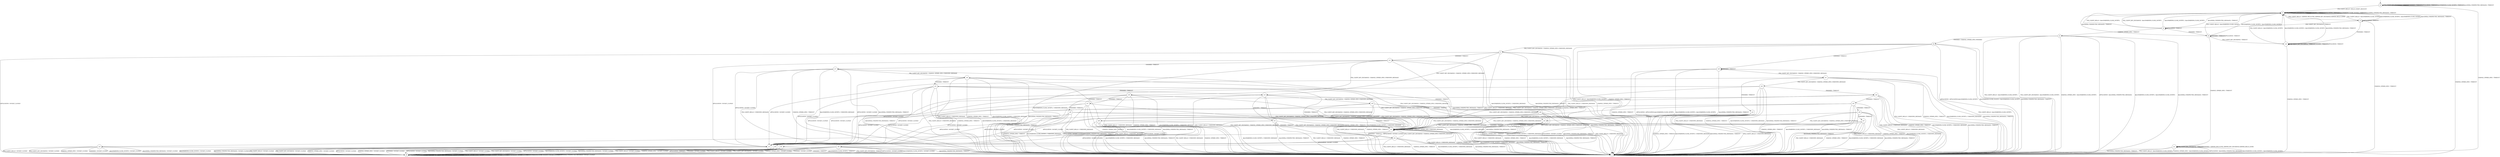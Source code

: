 digraph g {

	s0 [shape="circle" label="s0"];
	s1 [shape="circle" label="s1"];
	s2 [shape="circle" label="s2"];
	s3 [shape="circle" label="s3"];
	s4 [shape="circle" label="s4"];
	s5 [shape="circle" label="s5"];
	s6 [shape="circle" label="s6"];
	s7 [shape="circle" label="s7"];
	s8 [shape="circle" label="s8"];
	s9 [shape="circle" label="s9"];
	s10 [shape="circle" label="s10"];
	s11 [shape="circle" label="s11"];
	s12 [shape="circle" label="s12"];
	s13 [shape="circle" label="s13"];
	s14 [shape="circle" label="s14"];
	s15 [shape="circle" label="s15"];
	s16 [shape="circle" label="s16"];
	s17 [shape="circle" label="s17"];
	s18 [shape="circle" label="s18"];
	s19 [shape="circle" label="s19"];
	s20 [shape="circle" label="s20"];
	s21 [shape="circle" label="s21"];
	s22 [shape="circle" label="s22"];
	s23 [shape="circle" label="s23"];
	s24 [shape="circle" label="s24"];
	s25 [shape="circle" label="s25"];
	s26 [shape="circle" label="s26"];
	s27 [shape="circle" label="s27"];
	s28 [shape="circle" label="s28"];
	s29 [shape="circle" label="s29"];
	s30 [shape="circle" label="s30"];
	s31 [shape="circle" label="s31"];
	s32 [shape="circle" label="s32"];
	s33 [shape="circle" label="s33"];
	s34 [shape="circle" label="s34"];
	s35 [shape="circle" label="s35"];
	s36 [shape="circle" label="s36"];
	s37 [shape="circle" label="s37"];
	s38 [shape="circle" label="s38"];
	s39 [shape="circle" label="s39"];
	s0 -> s1 [label="PSK_CLIENT_HELLO / HELLO_VERIFY_REQUEST"];
	s0 -> s0 [label="PSK_CLIENT_KEY_EXCHANGE / TIMEOUT"];
	s0 -> s2 [label="CHANGE_CIPHER_SPEC / TIMEOUT"];
	s0 -> s0 [label="FINISHED / TIMEOUT"];
	s0 -> s0 [label="APPLICATION / TIMEOUT"];
	s0 -> s0 [label="Alert(WARNING,CLOSE_NOTIFY) / TIMEOUT"];
	s0 -> s0 [label="Alert(FATAL,UNEXPECTED_MESSAGE) / TIMEOUT"];
	s1 -> s3 [label="PSK_CLIENT_HELLO / SERVER_HELLO,PSK_SERVER_KEY_EXCHANGE,SERVER_HELLO_DONE"];
	s1 -> s1 [label="PSK_CLIENT_KEY_EXCHANGE / TIMEOUT"];
	s1 -> s2 [label="CHANGE_CIPHER_SPEC / TIMEOUT"];
	s1 -> s1 [label="FINISHED / TIMEOUT"];
	s1 -> s1 [label="APPLICATION / TIMEOUT"];
	s1 -> s1 [label="Alert(WARNING,CLOSE_NOTIFY) / TIMEOUT"];
	s1 -> s1 [label="Alert(FATAL,UNEXPECTED_MESSAGE) / TIMEOUT"];
	s2 -> s2 [label="PSK_CLIENT_HELLO / TIMEOUT"];
	s2 -> s2 [label="PSK_CLIENT_KEY_EXCHANGE / TIMEOUT"];
	s2 -> s2 [label="CHANGE_CIPHER_SPEC / TIMEOUT"];
	s2 -> s2 [label="FINISHED / TIMEOUT"];
	s2 -> s2 [label="APPLICATION / TIMEOUT"];
	s2 -> s2 [label="Alert(WARNING,CLOSE_NOTIFY) / TIMEOUT"];
	s2 -> s2 [label="Alert(FATAL,UNEXPECTED_MESSAGE) / TIMEOUT"];
	s3 -> s1 [label="PSK_CLIENT_HELLO / Alert(WARNING,CLOSE_NOTIFY)"];
	s3 -> s4 [label="PSK_CLIENT_KEY_EXCHANGE / TIMEOUT"];
	s3 -> s2 [label="CHANGE_CIPHER_SPEC / TIMEOUT"];
	s3 -> s10 [label="FINISHED / TIMEOUT"];
	s3 -> s3 [label="APPLICATION / TIMEOUT"];
	s3 -> s1 [label="Alert(WARNING,CLOSE_NOTIFY) / Alert(WARNING,CLOSE_NOTIFY)"];
	s3 -> s1 [label="Alert(FATAL,UNEXPECTED_MESSAGE) / TIMEOUT"];
	s4 -> s1 [label="PSK_CLIENT_HELLO / Alert(WARNING,CLOSE_NOTIFY)"];
	s4 -> s1 [label="PSK_CLIENT_KEY_EXCHANGE / Alert(WARNING,CLOSE_NOTIFY)"];
	s4 -> s5 [label="CHANGE_CIPHER_SPEC / TIMEOUT"];
	s4 -> s9 [label="FINISHED / TIMEOUT"];
	s4 -> s4 [label="APPLICATION / TIMEOUT"];
	s4 -> s1 [label="Alert(WARNING,CLOSE_NOTIFY) / Alert(WARNING,CLOSE_NOTIFY)"];
	s4 -> s1 [label="Alert(FATAL,UNEXPECTED_MESSAGE) / TIMEOUT"];
	s5 -> s2 [label="PSK_CLIENT_HELLO / Alert(WARNING,CLOSE_NOTIFY)"];
	s5 -> s2 [label="PSK_CLIENT_KEY_EXCHANGE / Alert(WARNING,CLOSE_NOTIFY)"];
	s5 -> s2 [label="CHANGE_CIPHER_SPEC / Alert(WARNING,CLOSE_NOTIFY)"];
	s5 -> s6 [label="FINISHED / CHANGE_CIPHER_SPEC,FINISHED"];
	s5 -> s2 [label="APPLICATION / Alert(FATAL,UNEXPECTED_MESSAGE)"];
	s5 -> s2 [label="Alert(WARNING,CLOSE_NOTIFY) / Alert(WARNING,CLOSE_NOTIFY)"];
	s5 -> s2 [label="Alert(FATAL,UNEXPECTED_MESSAGE) / TIMEOUT"];
	s6 -> s2 [label="PSK_CLIENT_HELLO / Alert(WARNING,CLOSE_NOTIFY)"];
	s6 -> s7 [label="PSK_CLIENT_KEY_EXCHANGE / CHANGE_CIPHER_SPEC,UNKNOWN_MESSAGE"];
	s6 -> s2 [label="CHANGE_CIPHER_SPEC / TIMEOUT"];
	s6 -> s20 [label="FINISHED / TIMEOUT"];
	s6 -> s2 [label="APPLICATION / APPLICATION,Alert(WARNING,CLOSE_NOTIFY)"];
	s6 -> s2 [label="Alert(WARNING,CLOSE_NOTIFY) / Alert(WARNING,CLOSE_NOTIFY)"];
	s6 -> s2 [label="Alert(FATAL,UNEXPECTED_MESSAGE) / TIMEOUT"];
	s7 -> s2 [label="PSK_CLIENT_HELLO / UNKNOWN_MESSAGE"];
	s7 -> s14 [label="PSK_CLIENT_KEY_EXCHANGE / CHANGE_CIPHER_SPEC,UNKNOWN_MESSAGE"];
	s7 -> s2 [label="CHANGE_CIPHER_SPEC / TIMEOUT"];
	s7 -> s12 [label="FINISHED / TIMEOUT"];
	s7 -> s8 [label="APPLICATION / SOCKET_CLOSED"];
	s7 -> s2 [label="Alert(WARNING,CLOSE_NOTIFY) / UNKNOWN_MESSAGE"];
	s7 -> s2 [label="Alert(FATAL,UNEXPECTED_MESSAGE) / TIMEOUT"];
	s8 -> s8 [label="PSK_CLIENT_HELLO / SOCKET_CLOSED"];
	s8 -> s8 [label="PSK_CLIENT_KEY_EXCHANGE / SOCKET_CLOSED"];
	s8 -> s8 [label="CHANGE_CIPHER_SPEC / SOCKET_CLOSED"];
	s8 -> s8 [label="FINISHED / SOCKET_CLOSED"];
	s8 -> s8 [label="APPLICATION / SOCKET_CLOSED"];
	s8 -> s8 [label="Alert(WARNING,CLOSE_NOTIFY) / SOCKET_CLOSED"];
	s8 -> s8 [label="Alert(FATAL,UNEXPECTED_MESSAGE) / SOCKET_CLOSED"];
	s9 -> s1 [label="PSK_CLIENT_HELLO / Alert(WARNING,CLOSE_NOTIFY)"];
	s9 -> s10 [label="PSK_CLIENT_KEY_EXCHANGE / TIMEOUT"];
	s9 -> s11 [label="CHANGE_CIPHER_SPEC / TIMEOUT"];
	s9 -> s9 [label="FINISHED / TIMEOUT"];
	s9 -> s9 [label="APPLICATION / TIMEOUT"];
	s9 -> s1 [label="Alert(WARNING,CLOSE_NOTIFY) / Alert(WARNING,CLOSE_NOTIFY)"];
	s9 -> s1 [label="Alert(FATAL,UNEXPECTED_MESSAGE) / TIMEOUT"];
	s10 -> s1 [label="PSK_CLIENT_HELLO / Alert(WARNING,CLOSE_NOTIFY)"];
	s10 -> s10 [label="PSK_CLIENT_KEY_EXCHANGE / TIMEOUT"];
	s10 -> s2 [label="CHANGE_CIPHER_SPEC / TIMEOUT"];
	s10 -> s10 [label="FINISHED / TIMEOUT"];
	s10 -> s10 [label="APPLICATION / TIMEOUT"];
	s10 -> s1 [label="Alert(WARNING,CLOSE_NOTIFY) / Alert(WARNING,CLOSE_NOTIFY)"];
	s10 -> s1 [label="Alert(FATAL,UNEXPECTED_MESSAGE) / TIMEOUT"];
	s11 -> s2 [label="PSK_CLIENT_HELLO / Alert(WARNING,CLOSE_NOTIFY)"];
	s11 -> s11 [label="PSK_CLIENT_KEY_EXCHANGE / TIMEOUT"];
	s11 -> s2 [label="CHANGE_CIPHER_SPEC / Alert(WARNING,CLOSE_NOTIFY)"];
	s11 -> s11 [label="FINISHED / SERVER_HELLO,PSK_SERVER_KEY_EXCHANGE,SERVER_HELLO_DONE"];
	s11 -> s2 [label="APPLICATION / Alert(FATAL,UNEXPECTED_MESSAGE)"];
	s11 -> s2 [label="Alert(WARNING,CLOSE_NOTIFY) / Alert(WARNING,CLOSE_NOTIFY)"];
	s11 -> s2 [label="Alert(FATAL,UNEXPECTED_MESSAGE) / TIMEOUT"];
	s12 -> s2 [label="PSK_CLIENT_HELLO / UNKNOWN_MESSAGE"];
	s12 -> s26 [label="PSK_CLIENT_KEY_EXCHANGE / CHANGE_CIPHER_SPEC,UNKNOWN_MESSAGE"];
	s12 -> s2 [label="CHANGE_CIPHER_SPEC / TIMEOUT"];
	s12 -> s17 [label="FINISHED / TIMEOUT"];
	s12 -> s13 [label="APPLICATION / SOCKET_CLOSED"];
	s12 -> s2 [label="Alert(WARNING,CLOSE_NOTIFY) / UNKNOWN_MESSAGE"];
	s12 -> s2 [label="Alert(FATAL,UNEXPECTED_MESSAGE) / TIMEOUT"];
	s13 -> s8 [label="PSK_CLIENT_HELLO / SOCKET_CLOSED"];
	s13 -> s8 [label="PSK_CLIENT_KEY_EXCHANGE / SOCKET_CLOSED"];
	s13 -> s8 [label="CHANGE_CIPHER_SPEC / SOCKET_CLOSED"];
	s13 -> s2 [label="FINISHED / TIMEOUT"];
	s13 -> s8 [label="APPLICATION / SOCKET_CLOSED"];
	s13 -> s8 [label="Alert(WARNING,CLOSE_NOTIFY) / SOCKET_CLOSED"];
	s13 -> s8 [label="Alert(FATAL,UNEXPECTED_MESSAGE) / SOCKET_CLOSED"];
	s14 -> s2 [label="PSK_CLIENT_HELLO / UNKNOWN_MESSAGE"];
	s14 -> s29 [label="PSK_CLIENT_KEY_EXCHANGE / CHANGE_CIPHER_SPEC,UNKNOWN_MESSAGE"];
	s14 -> s2 [label="CHANGE_CIPHER_SPEC / TIMEOUT"];
	s14 -> s15 [label="FINISHED / TIMEOUT"];
	s14 -> s13 [label="APPLICATION / SOCKET_CLOSED"];
	s14 -> s2 [label="Alert(WARNING,CLOSE_NOTIFY) / UNKNOWN_MESSAGE"];
	s14 -> s2 [label="Alert(FATAL,UNEXPECTED_MESSAGE) / TIMEOUT"];
	s15 -> s2 [label="PSK_CLIENT_HELLO / UNKNOWN_MESSAGE"];
	s15 -> s31 [label="PSK_CLIENT_KEY_EXCHANGE / CHANGE_CIPHER_SPEC,UNKNOWN_MESSAGE"];
	s15 -> s2 [label="CHANGE_CIPHER_SPEC / TIMEOUT"];
	s15 -> s31 [label="FINISHED / TIMEOUT"];
	s15 -> s16 [label="APPLICATION / SOCKET_CLOSED"];
	s15 -> s2 [label="Alert(WARNING,CLOSE_NOTIFY) / UNKNOWN_MESSAGE"];
	s15 -> s2 [label="Alert(FATAL,UNEXPECTED_MESSAGE) / TIMEOUT"];
	s16 -> s8 [label="PSK_CLIENT_HELLO / SOCKET_CLOSED"];
	s16 -> s8 [label="PSK_CLIENT_KEY_EXCHANGE / SOCKET_CLOSED"];
	s16 -> s8 [label="CHANGE_CIPHER_SPEC / SOCKET_CLOSED"];
	s16 -> s8 [label="FINISHED / SOCKET_CLOSED"];
	s16 -> s2 [label="APPLICATION / TIMEOUT"];
	s16 -> s8 [label="Alert(WARNING,CLOSE_NOTIFY) / SOCKET_CLOSED"];
	s16 -> s8 [label="Alert(FATAL,UNEXPECTED_MESSAGE) / SOCKET_CLOSED"];
	s17 -> s2 [label="PSK_CLIENT_HELLO / UNKNOWN_MESSAGE"];
	s17 -> s18 [label="PSK_CLIENT_KEY_EXCHANGE / CHANGE_CIPHER_SPEC,UNKNOWN_MESSAGE"];
	s17 -> s2 [label="CHANGE_CIPHER_SPEC / TIMEOUT"];
	s17 -> s31 [label="FINISHED / TIMEOUT"];
	s17 -> s13 [label="APPLICATION / SOCKET_CLOSED"];
	s17 -> s2 [label="Alert(WARNING,CLOSE_NOTIFY) / UNKNOWN_MESSAGE"];
	s17 -> s2 [label="Alert(FATAL,UNEXPECTED_MESSAGE) / TIMEOUT"];
	s18 -> s2 [label="PSK_CLIENT_HELLO / UNKNOWN_MESSAGE"];
	s18 -> s31 [label="PSK_CLIENT_KEY_EXCHANGE / CHANGE_CIPHER_SPEC,UNKNOWN_MESSAGE"];
	s18 -> s2 [label="CHANGE_CIPHER_SPEC / TIMEOUT"];
	s18 -> s25 [label="FINISHED / TIMEOUT"];
	s18 -> s19 [label="APPLICATION / SOCKET_CLOSED"];
	s18 -> s2 [label="Alert(WARNING,CLOSE_NOTIFY) / UNKNOWN_MESSAGE"];
	s18 -> s2 [label="Alert(FATAL,UNEXPECTED_MESSAGE) / TIMEOUT"];
	s19 -> s8 [label="PSK_CLIENT_HELLO / SOCKET_CLOSED"];
	s19 -> s8 [label="PSK_CLIENT_KEY_EXCHANGE / SOCKET_CLOSED"];
	s19 -> s8 [label="CHANGE_CIPHER_SPEC / SOCKET_CLOSED"];
	s19 -> s8 [label="FINISHED / SOCKET_CLOSED"];
	s19 -> s8 [label="APPLICATION / SOCKET_CLOSED"];
	s19 -> s2 [label="Alert(WARNING,CLOSE_NOTIFY) / TIMEOUT"];
	s19 -> s8 [label="Alert(FATAL,UNEXPECTED_MESSAGE) / SOCKET_CLOSED"];
	s20 -> s2 [label="PSK_CLIENT_HELLO / Alert(WARNING,CLOSE_NOTIFY)"];
	s20 -> s21 [label="PSK_CLIENT_KEY_EXCHANGE / CHANGE_CIPHER_SPEC,UNKNOWN_MESSAGE"];
	s20 -> s2 [label="CHANGE_CIPHER_SPEC / TIMEOUT"];
	s20 -> s20 [label="FINISHED / TIMEOUT"];
	s20 -> s2 [label="APPLICATION / APPLICATION,Alert(WARNING,CLOSE_NOTIFY)"];
	s20 -> s2 [label="Alert(WARNING,CLOSE_NOTIFY) / Alert(WARNING,CLOSE_NOTIFY)"];
	s20 -> s2 [label="Alert(FATAL,UNEXPECTED_MESSAGE) / TIMEOUT"];
	s21 -> s2 [label="PSK_CLIENT_HELLO / UNKNOWN_MESSAGE"];
	s21 -> s33 [label="PSK_CLIENT_KEY_EXCHANGE / CHANGE_CIPHER_SPEC,UNKNOWN_MESSAGE"];
	s21 -> s2 [label="CHANGE_CIPHER_SPEC / TIMEOUT"];
	s21 -> s22 [label="FINISHED / TIMEOUT"];
	s21 -> s13 [label="APPLICATION / SOCKET_CLOSED"];
	s21 -> s2 [label="Alert(WARNING,CLOSE_NOTIFY) / UNKNOWN_MESSAGE"];
	s21 -> s2 [label="Alert(FATAL,UNEXPECTED_MESSAGE) / TIMEOUT"];
	s22 -> s2 [label="PSK_CLIENT_HELLO / UNKNOWN_MESSAGE"];
	s22 -> s31 [label="PSK_CLIENT_KEY_EXCHANGE / CHANGE_CIPHER_SPEC,UNKNOWN_MESSAGE"];
	s22 -> s2 [label="CHANGE_CIPHER_SPEC / TIMEOUT"];
	s22 -> s23 [label="FINISHED / TIMEOUT"];
	s22 -> s19 [label="APPLICATION / SOCKET_CLOSED"];
	s22 -> s2 [label="Alert(WARNING,CLOSE_NOTIFY) / UNKNOWN_MESSAGE"];
	s22 -> s2 [label="Alert(FATAL,UNEXPECTED_MESSAGE) / TIMEOUT"];
	s23 -> s2 [label="PSK_CLIENT_HELLO / UNKNOWN_MESSAGE"];
	s23 -> s31 [label="PSK_CLIENT_KEY_EXCHANGE / CHANGE_CIPHER_SPEC,UNKNOWN_MESSAGE"];
	s23 -> s2 [label="CHANGE_CIPHER_SPEC / TIMEOUT"];
	s23 -> s31 [label="FINISHED / TIMEOUT"];
	s23 -> s24 [label="APPLICATION / SOCKET_CLOSED"];
	s23 -> s2 [label="Alert(WARNING,CLOSE_NOTIFY) / UNKNOWN_MESSAGE"];
	s23 -> s2 [label="Alert(FATAL,UNEXPECTED_MESSAGE) / TIMEOUT"];
	s24 -> s8 [label="PSK_CLIENT_HELLO / SOCKET_CLOSED"];
	s24 -> s2 [label="PSK_CLIENT_KEY_EXCHANGE / TIMEOUT"];
	s24 -> s8 [label="CHANGE_CIPHER_SPEC / SOCKET_CLOSED"];
	s24 -> s8 [label="FINISHED / SOCKET_CLOSED"];
	s24 -> s8 [label="APPLICATION / SOCKET_CLOSED"];
	s24 -> s8 [label="Alert(WARNING,CLOSE_NOTIFY) / SOCKET_CLOSED"];
	s24 -> s8 [label="Alert(FATAL,UNEXPECTED_MESSAGE) / SOCKET_CLOSED"];
	s25 -> s2 [label="PSK_CLIENT_HELLO / UNKNOWN_MESSAGE"];
	s25 -> s31 [label="PSK_CLIENT_KEY_EXCHANGE / CHANGE_CIPHER_SPEC,UNKNOWN_MESSAGE"];
	s25 -> s2 [label="CHANGE_CIPHER_SPEC / TIMEOUT"];
	s25 -> s14 [label="FINISHED / TIMEOUT"];
	s25 -> s13 [label="APPLICATION / SOCKET_CLOSED"];
	s25 -> s2 [label="Alert(WARNING,CLOSE_NOTIFY) / UNKNOWN_MESSAGE"];
	s25 -> s2 [label="Alert(FATAL,UNEXPECTED_MESSAGE) / TIMEOUT"];
	s26 -> s2 [label="PSK_CLIENT_HELLO / UNKNOWN_MESSAGE"];
	s26 -> s31 [label="PSK_CLIENT_KEY_EXCHANGE / CHANGE_CIPHER_SPEC,UNKNOWN_MESSAGE"];
	s26 -> s2 [label="CHANGE_CIPHER_SPEC / TIMEOUT"];
	s26 -> s27 [label="FINISHED / TIMEOUT"];
	s26 -> s13 [label="APPLICATION / SOCKET_CLOSED"];
	s26 -> s2 [label="Alert(WARNING,CLOSE_NOTIFY) / UNKNOWN_MESSAGE"];
	s26 -> s2 [label="Alert(FATAL,UNEXPECTED_MESSAGE) / TIMEOUT"];
	s27 -> s2 [label="PSK_CLIENT_HELLO / UNKNOWN_MESSAGE"];
	s27 -> s31 [label="PSK_CLIENT_KEY_EXCHANGE / CHANGE_CIPHER_SPEC,UNKNOWN_MESSAGE"];
	s27 -> s2 [label="CHANGE_CIPHER_SPEC / TIMEOUT"];
	s27 -> s28 [label="FINISHED / TIMEOUT"];
	s27 -> s13 [label="APPLICATION / SOCKET_CLOSED"];
	s27 -> s2 [label="Alert(WARNING,CLOSE_NOTIFY) / UNKNOWN_MESSAGE"];
	s27 -> s2 [label="Alert(FATAL,UNEXPECTED_MESSAGE) / TIMEOUT"];
	s28 -> s2 [label="PSK_CLIENT_HELLO / UNKNOWN_MESSAGE"];
	s28 -> s23 [label="PSK_CLIENT_KEY_EXCHANGE / CHANGE_CIPHER_SPEC,UNKNOWN_MESSAGE"];
	s28 -> s2 [label="CHANGE_CIPHER_SPEC / TIMEOUT"];
	s28 -> s31 [label="FINISHED / TIMEOUT"];
	s28 -> s13 [label="APPLICATION / SOCKET_CLOSED"];
	s28 -> s2 [label="Alert(WARNING,CLOSE_NOTIFY) / UNKNOWN_MESSAGE"];
	s28 -> s2 [label="Alert(FATAL,UNEXPECTED_MESSAGE) / TIMEOUT"];
	s29 -> s2 [label="PSK_CLIENT_HELLO / UNKNOWN_MESSAGE"];
	s29 -> s31 [label="PSK_CLIENT_KEY_EXCHANGE / CHANGE_CIPHER_SPEC,UNKNOWN_MESSAGE"];
	s29 -> s2 [label="CHANGE_CIPHER_SPEC / TIMEOUT"];
	s29 -> s30 [label="FINISHED / TIMEOUT"];
	s29 -> s13 [label="APPLICATION / SOCKET_CLOSED"];
	s29 -> s2 [label="Alert(WARNING,CLOSE_NOTIFY) / UNKNOWN_MESSAGE"];
	s29 -> s2 [label="Alert(FATAL,UNEXPECTED_MESSAGE) / TIMEOUT"];
	s30 -> s2 [label="PSK_CLIENT_HELLO / UNKNOWN_MESSAGE"];
	s30 -> s31 [label="PSK_CLIENT_KEY_EXCHANGE / CHANGE_CIPHER_SPEC,UNKNOWN_MESSAGE"];
	s30 -> s2 [label="CHANGE_CIPHER_SPEC / TIMEOUT"];
	s30 -> s39 [label="FINISHED / TIMEOUT"];
	s30 -> s13 [label="APPLICATION / SOCKET_CLOSED"];
	s30 -> s2 [label="Alert(WARNING,CLOSE_NOTIFY) / UNKNOWN_MESSAGE"];
	s30 -> s2 [label="Alert(FATAL,UNEXPECTED_MESSAGE) / TIMEOUT"];
	s31 -> s2 [label="PSK_CLIENT_HELLO / UNKNOWN_MESSAGE"];
	s31 -> s31 [label="PSK_CLIENT_KEY_EXCHANGE / CHANGE_CIPHER_SPEC,UNKNOWN_MESSAGE"];
	s31 -> s2 [label="CHANGE_CIPHER_SPEC / TIMEOUT"];
	s31 -> s32 [label="FINISHED / TIMEOUT"];
	s31 -> s13 [label="APPLICATION / SOCKET_CLOSED"];
	s31 -> s2 [label="Alert(WARNING,CLOSE_NOTIFY) / UNKNOWN_MESSAGE"];
	s31 -> s2 [label="Alert(FATAL,UNEXPECTED_MESSAGE) / TIMEOUT"];
	s32 -> s2 [label="PSK_CLIENT_HELLO / UNKNOWN_MESSAGE"];
	s32 -> s31 [label="PSK_CLIENT_KEY_EXCHANGE / CHANGE_CIPHER_SPEC,UNKNOWN_MESSAGE"];
	s32 -> s2 [label="CHANGE_CIPHER_SPEC / TIMEOUT"];
	s32 -> s25 [label="FINISHED / TIMEOUT"];
	s32 -> s13 [label="APPLICATION / SOCKET_CLOSED"];
	s32 -> s2 [label="Alert(WARNING,CLOSE_NOTIFY) / UNKNOWN_MESSAGE"];
	s32 -> s2 [label="Alert(FATAL,UNEXPECTED_MESSAGE) / TIMEOUT"];
	s33 -> s2 [label="PSK_CLIENT_HELLO / UNKNOWN_MESSAGE"];
	s33 -> s31 [label="PSK_CLIENT_KEY_EXCHANGE / CHANGE_CIPHER_SPEC,UNKNOWN_MESSAGE"];
	s33 -> s2 [label="CHANGE_CIPHER_SPEC / TIMEOUT"];
	s33 -> s34 [label="FINISHED / TIMEOUT"];
	s33 -> s13 [label="APPLICATION / SOCKET_CLOSED"];
	s33 -> s2 [label="Alert(WARNING,CLOSE_NOTIFY) / UNKNOWN_MESSAGE"];
	s33 -> s2 [label="Alert(FATAL,UNEXPECTED_MESSAGE) / TIMEOUT"];
	s34 -> s2 [label="PSK_CLIENT_HELLO / UNKNOWN_MESSAGE"];
	s34 -> s31 [label="PSK_CLIENT_KEY_EXCHANGE / CHANGE_CIPHER_SPEC,UNKNOWN_MESSAGE"];
	s34 -> s2 [label="CHANGE_CIPHER_SPEC / TIMEOUT"];
	s34 -> s35 [label="FINISHED / TIMEOUT"];
	s34 -> s13 [label="APPLICATION / SOCKET_CLOSED"];
	s34 -> s2 [label="Alert(WARNING,CLOSE_NOTIFY) / UNKNOWN_MESSAGE"];
	s34 -> s2 [label="Alert(FATAL,UNEXPECTED_MESSAGE) / TIMEOUT"];
	s35 -> s2 [label="PSK_CLIENT_HELLO / UNKNOWN_MESSAGE"];
	s35 -> s31 [label="PSK_CLIENT_KEY_EXCHANGE / CHANGE_CIPHER_SPEC,UNKNOWN_MESSAGE"];
	s35 -> s2 [label="CHANGE_CIPHER_SPEC / TIMEOUT"];
	s35 -> s36 [label="FINISHED / TIMEOUT"];
	s35 -> s13 [label="APPLICATION / SOCKET_CLOSED"];
	s35 -> s2 [label="Alert(WARNING,CLOSE_NOTIFY) / UNKNOWN_MESSAGE"];
	s35 -> s2 [label="Alert(FATAL,UNEXPECTED_MESSAGE) / TIMEOUT"];
	s36 -> s2 [label="PSK_CLIENT_HELLO / UNKNOWN_MESSAGE"];
	s36 -> s31 [label="PSK_CLIENT_KEY_EXCHANGE / CHANGE_CIPHER_SPEC,UNKNOWN_MESSAGE"];
	s36 -> s2 [label="CHANGE_CIPHER_SPEC / TIMEOUT"];
	s36 -> s37 [label="FINISHED / TIMEOUT"];
	s36 -> s13 [label="APPLICATION / SOCKET_CLOSED"];
	s36 -> s2 [label="Alert(WARNING,CLOSE_NOTIFY) / UNKNOWN_MESSAGE"];
	s36 -> s2 [label="Alert(FATAL,UNEXPECTED_MESSAGE) / TIMEOUT"];
	s37 -> s2 [label="PSK_CLIENT_HELLO / UNKNOWN_MESSAGE"];
	s37 -> s31 [label="PSK_CLIENT_KEY_EXCHANGE / CHANGE_CIPHER_SPEC,UNKNOWN_MESSAGE"];
	s37 -> s2 [label="CHANGE_CIPHER_SPEC / TIMEOUT"];
	s37 -> s31 [label="FINISHED / TIMEOUT"];
	s37 -> s38 [label="APPLICATION / SOCKET_CLOSED"];
	s37 -> s2 [label="Alert(WARNING,CLOSE_NOTIFY) / UNKNOWN_MESSAGE"];
	s37 -> s2 [label="Alert(FATAL,UNEXPECTED_MESSAGE) / TIMEOUT"];
	s38 -> s8 [label="PSK_CLIENT_HELLO / SOCKET_CLOSED"];
	s38 -> s8 [label="PSK_CLIENT_KEY_EXCHANGE / SOCKET_CLOSED"];
	s38 -> s8 [label="CHANGE_CIPHER_SPEC / SOCKET_CLOSED"];
	s38 -> s8 [label="FINISHED / SOCKET_CLOSED"];
	s38 -> s8 [label="APPLICATION / SOCKET_CLOSED"];
	s38 -> s8 [label="Alert(WARNING,CLOSE_NOTIFY) / SOCKET_CLOSED"];
	s38 -> s2 [label="Alert(FATAL,UNEXPECTED_MESSAGE) / TIMEOUT"];
	s39 -> s2 [label="PSK_CLIENT_HELLO / UNKNOWN_MESSAGE"];
	s39 -> s31 [label="PSK_CLIENT_KEY_EXCHANGE / CHANGE_CIPHER_SPEC,UNKNOWN_MESSAGE"];
	s39 -> s2 [label="CHANGE_CIPHER_SPEC / TIMEOUT"];
	s39 -> s18 [label="FINISHED / TIMEOUT"];
	s39 -> s13 [label="APPLICATION / SOCKET_CLOSED"];
	s39 -> s2 [label="Alert(WARNING,CLOSE_NOTIFY) / UNKNOWN_MESSAGE"];
	s39 -> s2 [label="Alert(FATAL,UNEXPECTED_MESSAGE) / TIMEOUT"];

__start0 [label="" shape="none" width="0" height="0"];
__start0 -> s0;

}
